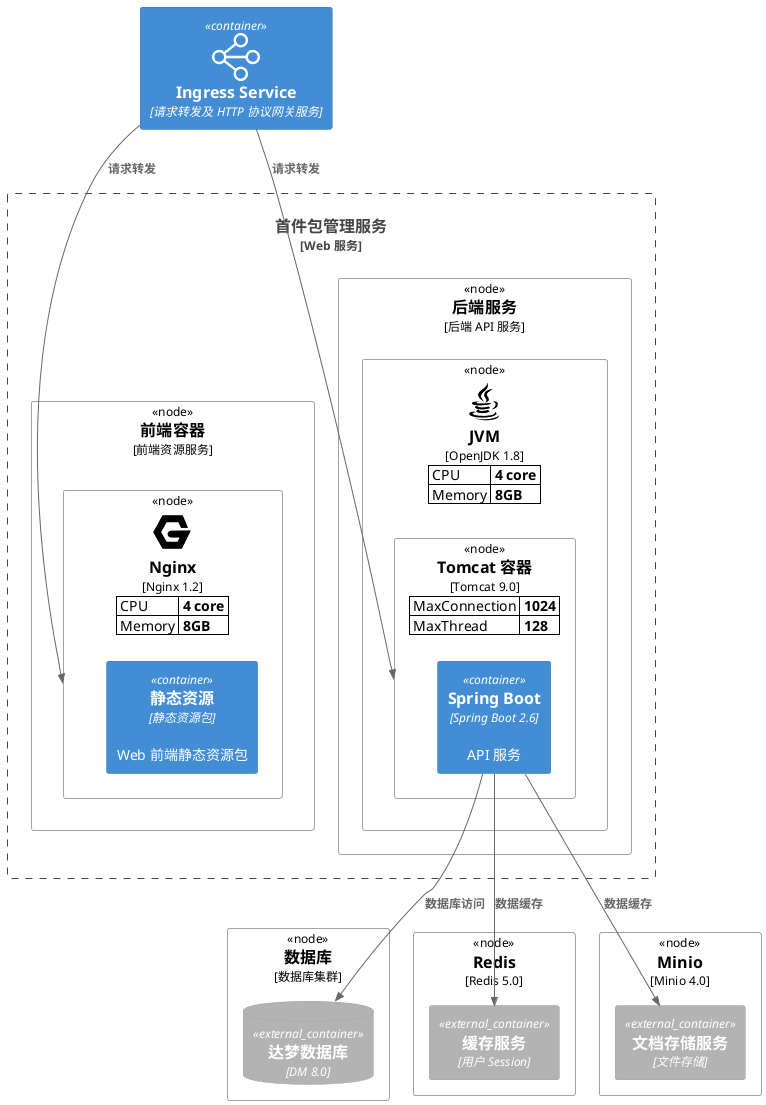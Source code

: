 @startuml [C4] System Deployment diagram



scale 1

!include <c4/c4_deployment>
!include <tupadr3/font-awesome/users>
!include <cloudinsight/haproxy>
!include <cloudinsight/nginx>
!include <cloudinsight/java>

SHOW_PERSON_OUTLINE()
WithoutPropertyHeader()

' LAYOUT_TOP_DOWN()
' LAYOUT_LEFT_RIGHT()
' LAYOUT_WITH_LEGEND()
' LAYOUT_AS_SKETCH()

Container(k8s_ingress, "Ingress Service", "请求转发及 HTTP 协议网关服务", $sprite="haproxy")

Boundary(FAI_web_server, "首件包管理服务", "Web 服务", "部署于采购商内网环境") {
    Deployment_Node(fontend, "前端容器", "前端资源服务") {
        AddProperty("CPU", "4 core")
        AddProperty("Memory", "8GB")

        Deployment_Node(nginx_pod, "Nginx", "Nginx 1.2", $sprite="nginx") {
            Container(assets, "静态资源", "静态资源包", "Web 前端静态资源包")
        }
    }

    Deployment_Node(backend, "后端服务", "后端 API 服务") {
        AddProperty("CPU", "4 core")
        AddProperty("Memory", "8GB")

        Deployment_Node(backend_pod, "JVM", "OpenJDK 1.8", $sprite="java") {
            AddProperty("MaxConnection", "1024")
            AddProperty("MaxThread", "128")

            Deployment_Node(tomcat, "Tomcat 容器", "Tomcat 9.0") {
                Container(springboot, "Spring Boot", "Spring Boot 2.6", "API 服务")
            }
        }
    }
}

Deployment_Node(db, "数据库", "数据库集群") {
    ContainerDb_Ext(dmdb, "达梦数据库", "DM 8.0")
}

Deployment_Node(redis, "Redis", "Redis 5.0") {
    Container_Ext(redis_cache, "缓存服务", "用户 Session")
}

Deployment_Node(minio, "Minio", "Minio 4.0") {
    Container_Ext(minio_storage, "文档存储服务", "文件存储")
}

Rel_D(k8s_ingress, nginx_pod, "请求转发")

Rel_D(k8s_ingress, tomcat, "请求转发")

Rel_D(springboot, dmdb, "数据库访问")

Rel_D(springboot, redis_cache, "数据缓存")

Rel_D(springboot, minio_storage, "数据缓存")

@enduml